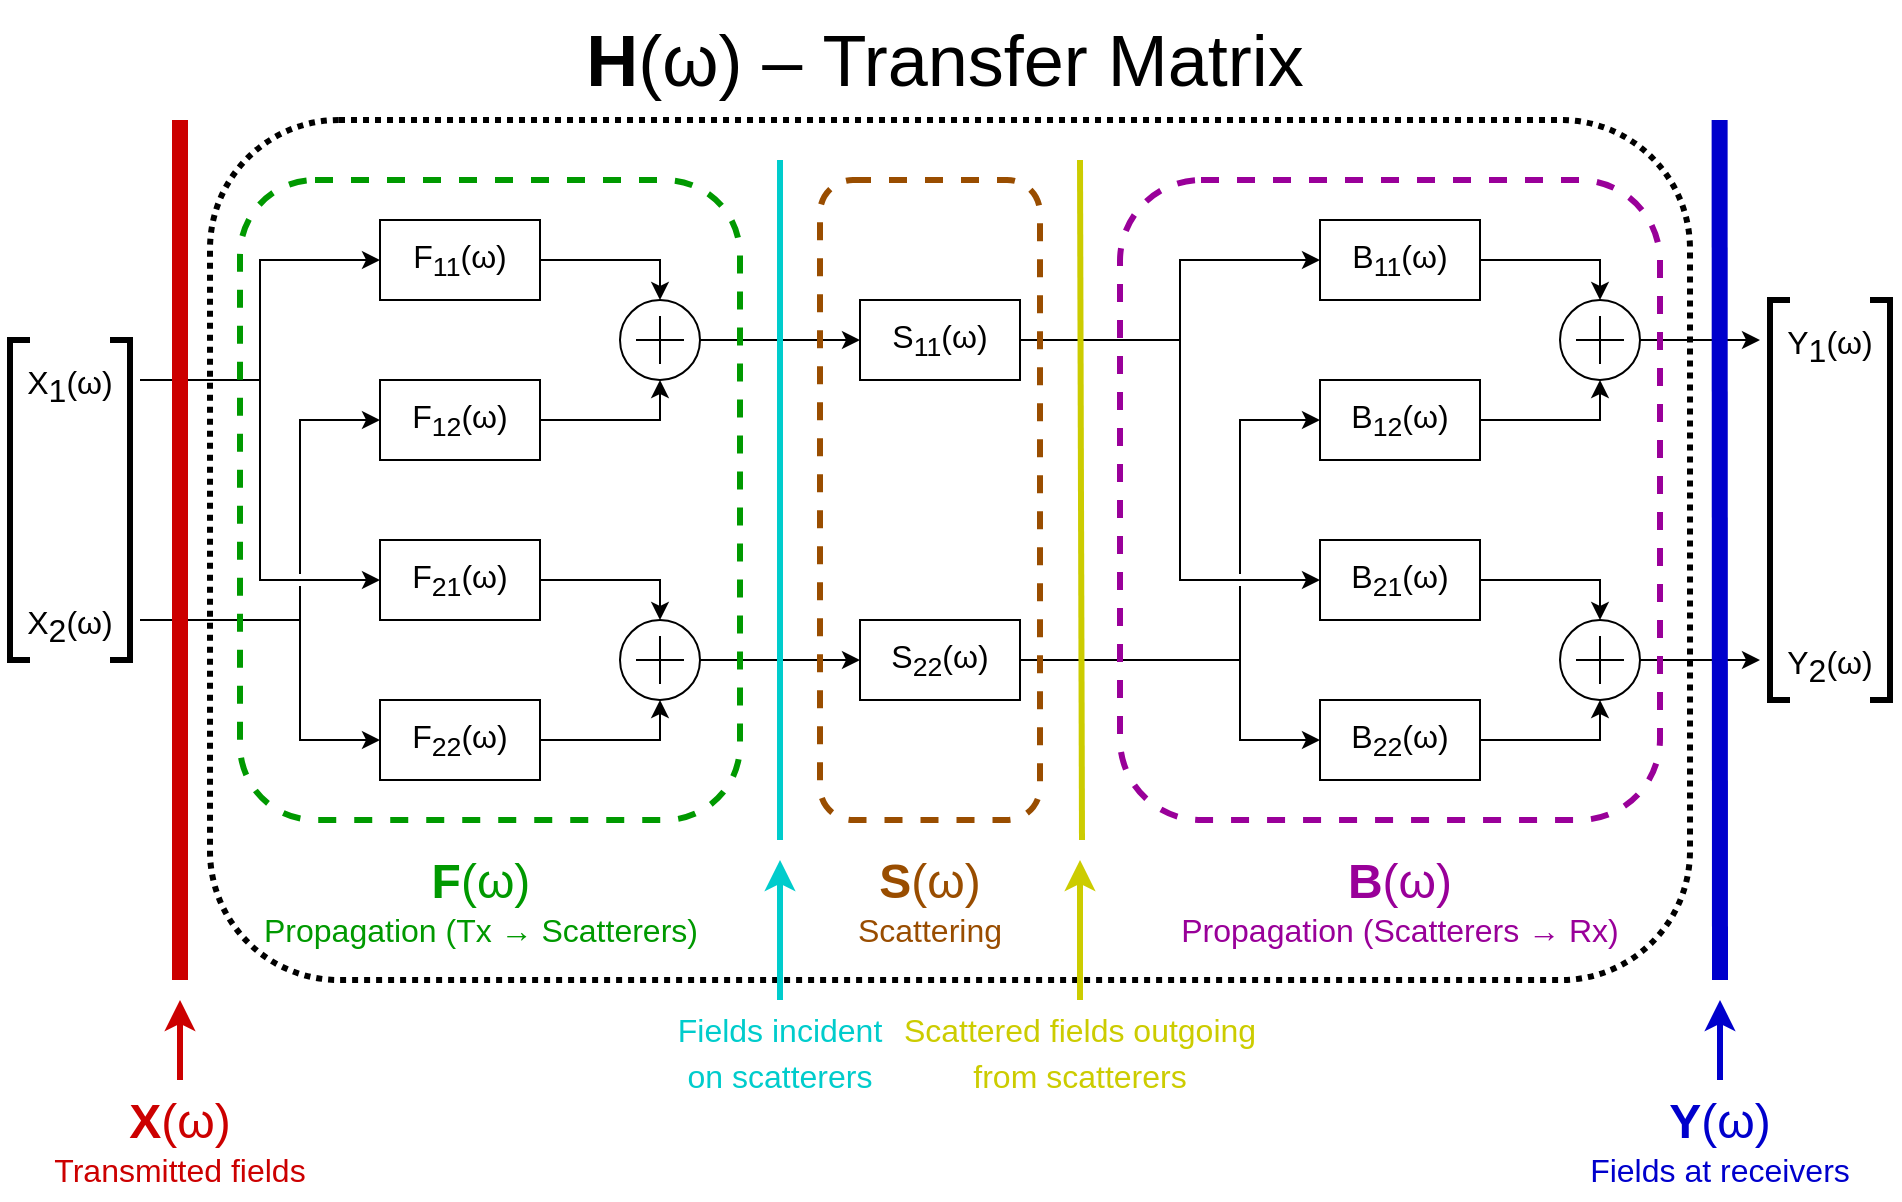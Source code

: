 <mxfile version="20.6.2" type="device"><diagram id="ZnjdiTFap3aIeP0J7Gk8" name="Page-1"><mxGraphModel dx="1422" dy="834" grid="1" gridSize="10" guides="1" tooltips="1" connect="1" arrows="1" fold="1" page="1" pageScale="1" pageWidth="1100" pageHeight="850" math="0" shadow="0"><root><mxCell id="0"/><mxCell id="1" parent="0"/><mxCell id="BRIzyJWFthtntjGK7LfI-43" value="" style="rounded=1;whiteSpace=wrap;html=1;strokeColor=#000000;strokeWidth=3;fontSize=20;fontColor=#000000;fillColor=none;dashed=1;dashPattern=1 1;" vertex="1" parent="1"><mxGeometry x="165" y="100" width="740" height="430" as="geometry"/></mxCell><mxCell id="BRIzyJWFthtntjGK7LfI-20" value="" style="rounded=0;whiteSpace=wrap;html=1;strokeColor=#000000;strokeWidth=3;fontSize=20;fontColor=#990099;fillColor=none;" vertex="1" parent="1"><mxGeometry x="65" y="210" width="60" height="160" as="geometry"/></mxCell><mxCell id="BRIzyJWFthtntjGK7LfI-21" value="" style="rounded=0;whiteSpace=wrap;html=1;strokeColor=none;strokeWidth=3;fontSize=20;fontColor=#990099;fillColor=default;" vertex="1" parent="1"><mxGeometry x="75" y="365" width="40" height="10" as="geometry"/></mxCell><mxCell id="OMHu_OgFFlA2HdPibu5e-20" style="rounded=0;orthogonalLoop=1;jettySize=auto;html=1;exitX=1;exitY=0.5;exitDx=0;exitDy=0;entryX=0;entryY=0.5;entryDx=0;entryDy=0;fontSize=16;edgeStyle=orthogonalEdgeStyle;jumpStyle=arc;" parent="1" source="OMHu_OgFFlA2HdPibu5e-3" target="OMHu_OgFFlA2HdPibu5e-9" edge="1"><mxGeometry relative="1" as="geometry"><Array as="points"><mxPoint x="130" y="230"/><mxPoint x="190" y="230"/><mxPoint x="190" y="170"/></Array></mxGeometry></mxCell><mxCell id="OMHu_OgFFlA2HdPibu5e-22" style="edgeStyle=orthogonalEdgeStyle;rounded=0;jumpStyle=arc;orthogonalLoop=1;jettySize=auto;html=1;exitX=1;exitY=0.5;exitDx=0;exitDy=0;entryX=0;entryY=0.5;entryDx=0;entryDy=0;fontSize=16;" parent="1" source="OMHu_OgFFlA2HdPibu5e-3" target="OMHu_OgFFlA2HdPibu5e-11" edge="1"><mxGeometry relative="1" as="geometry"><Array as="points"><mxPoint x="130" y="230"/><mxPoint x="190" y="230"/><mxPoint x="190" y="330"/></Array></mxGeometry></mxCell><mxCell id="OMHu_OgFFlA2HdPibu5e-3" value="X&lt;sub style=&quot;font-size: 16px;&quot;&gt;1&lt;/sub&gt;(ω)" style="text;html=1;strokeColor=none;fillColor=none;align=center;verticalAlign=top;whiteSpace=wrap;rounded=0;fontSize=16;" parent="1" vertex="1"><mxGeometry x="60" y="215" width="70" height="30" as="geometry"/></mxCell><mxCell id="OMHu_OgFFlA2HdPibu5e-15" style="edgeStyle=orthogonalEdgeStyle;rounded=0;orthogonalLoop=1;jettySize=auto;html=1;exitX=1;exitY=0.5;exitDx=0;exitDy=0;entryX=0;entryY=0.5;entryDx=0;entryDy=0;fontSize=16;jumpStyle=arc;" parent="1" source="OMHu_OgFFlA2HdPibu5e-4" target="OMHu_OgFFlA2HdPibu5e-12" edge="1"><mxGeometry relative="1" as="geometry"><Array as="points"><mxPoint x="130" y="350"/><mxPoint x="210" y="350"/><mxPoint x="210" y="410"/></Array></mxGeometry></mxCell><mxCell id="OMHu_OgFFlA2HdPibu5e-16" style="edgeStyle=orthogonalEdgeStyle;rounded=0;orthogonalLoop=1;jettySize=auto;html=1;exitX=1;exitY=0.5;exitDx=0;exitDy=0;entryX=0;entryY=0.5;entryDx=0;entryDy=0;fontSize=16;jumpStyle=gap;" parent="1" source="OMHu_OgFFlA2HdPibu5e-4" target="OMHu_OgFFlA2HdPibu5e-10" edge="1"><mxGeometry relative="1" as="geometry"><Array as="points"><mxPoint x="130" y="350"/><mxPoint x="210" y="350"/><mxPoint x="210" y="250"/></Array></mxGeometry></mxCell><mxCell id="OMHu_OgFFlA2HdPibu5e-4" value="X&lt;sub style=&quot;font-size: 16px&quot;&gt;2&lt;/sub&gt;(ω)" style="text;html=1;strokeColor=none;fillColor=none;align=center;verticalAlign=top;whiteSpace=wrap;rounded=0;fontSize=16;" parent="1" vertex="1"><mxGeometry x="60" y="335" width="70" height="30" as="geometry"/></mxCell><mxCell id="OMHu_OgFFlA2HdPibu5e-9" value="F&lt;sub&gt;11&lt;/sub&gt;(ω)" style="rounded=0;whiteSpace=wrap;html=1;fontSize=16;align=center;rotation=0;" parent="1" vertex="1"><mxGeometry x="250" y="150" width="80" height="40" as="geometry"/></mxCell><mxCell id="OMHu_OgFFlA2HdPibu5e-10" value="F&lt;sub&gt;12&lt;/sub&gt;(ω)" style="rounded=0;whiteSpace=wrap;html=1;fontSize=16;align=center;rotation=0;" parent="1" vertex="1"><mxGeometry x="250" y="230" width="80" height="40" as="geometry"/></mxCell><mxCell id="OMHu_OgFFlA2HdPibu5e-24" style="edgeStyle=orthogonalEdgeStyle;rounded=0;jumpStyle=gap;orthogonalLoop=1;jettySize=auto;html=1;exitX=1;exitY=0.5;exitDx=0;exitDy=0;entryX=0.5;entryY=0;entryDx=0;entryDy=0;entryPerimeter=0;fontSize=16;" parent="1" source="OMHu_OgFFlA2HdPibu5e-11" target="OMHu_OgFFlA2HdPibu5e-23" edge="1"><mxGeometry relative="1" as="geometry"/></mxCell><mxCell id="OMHu_OgFFlA2HdPibu5e-11" value="F&lt;sub&gt;21&lt;/sub&gt;(ω)" style="rounded=0;whiteSpace=wrap;html=1;fontSize=16;align=center;rotation=0;" parent="1" vertex="1"><mxGeometry x="250" y="310" width="80" height="40" as="geometry"/></mxCell><mxCell id="OMHu_OgFFlA2HdPibu5e-25" style="edgeStyle=orthogonalEdgeStyle;rounded=0;jumpStyle=gap;orthogonalLoop=1;jettySize=auto;html=1;exitX=1;exitY=0.5;exitDx=0;exitDy=0;entryX=0.5;entryY=1;entryDx=0;entryDy=0;entryPerimeter=0;fontSize=16;" parent="1" source="OMHu_OgFFlA2HdPibu5e-12" target="OMHu_OgFFlA2HdPibu5e-23" edge="1"><mxGeometry relative="1" as="geometry"/></mxCell><mxCell id="OMHu_OgFFlA2HdPibu5e-12" value="F&lt;sub&gt;22&lt;/sub&gt;(ω)" style="rounded=0;whiteSpace=wrap;html=1;fontSize=16;align=center;rotation=0;" parent="1" vertex="1"><mxGeometry x="250" y="390" width="80" height="40" as="geometry"/></mxCell><mxCell id="OMHu_OgFFlA2HdPibu5e-36" value="" style="edgeStyle=orthogonalEdgeStyle;rounded=0;jumpStyle=gap;orthogonalLoop=1;jettySize=auto;html=1;exitX=1;exitY=0.5;exitDx=0;exitDy=0;exitPerimeter=0;entryX=0;entryY=0.5;entryDx=0;entryDy=0;fontSize=16;verticalAlign=bottom;" parent="1" source="OMHu_OgFFlA2HdPibu5e-23" target="OMHu_OgFFlA2HdPibu5e-35" edge="1"><mxGeometry relative="1" as="geometry"/></mxCell><mxCell id="OMHu_OgFFlA2HdPibu5e-23" value="" style="verticalLabelPosition=bottom;shadow=0;dashed=0;align=center;html=1;verticalAlign=top;shape=mxgraph.electrical.abstract.summation_point;fontSize=16;" parent="1" vertex="1"><mxGeometry x="370" y="350" width="40" height="40" as="geometry"/></mxCell><mxCell id="OMHu_OgFFlA2HdPibu5e-27" style="edgeStyle=orthogonalEdgeStyle;rounded=0;jumpStyle=gap;orthogonalLoop=1;jettySize=auto;html=1;exitX=1;exitY=0.5;exitDx=0;exitDy=0;entryX=0.5;entryY=0;entryDx=0;entryDy=0;entryPerimeter=0;fontSize=16;" parent="1" source="OMHu_OgFFlA2HdPibu5e-9" target="OMHu_OgFFlA2HdPibu5e-29" edge="1"><mxGeometry relative="1" as="geometry"><mxPoint x="340" y="170" as="sourcePoint"/></mxGeometry></mxCell><mxCell id="OMHu_OgFFlA2HdPibu5e-28" style="edgeStyle=orthogonalEdgeStyle;rounded=0;jumpStyle=gap;orthogonalLoop=1;jettySize=auto;html=1;exitX=1;exitY=0.5;exitDx=0;exitDy=0;entryX=0.5;entryY=1;entryDx=0;entryDy=0;entryPerimeter=0;fontSize=16;" parent="1" source="OMHu_OgFFlA2HdPibu5e-10" target="OMHu_OgFFlA2HdPibu5e-29" edge="1"><mxGeometry relative="1" as="geometry"><mxPoint x="340" y="250" as="sourcePoint"/></mxGeometry></mxCell><mxCell id="OMHu_OgFFlA2HdPibu5e-33" value="" style="edgeStyle=orthogonalEdgeStyle;rounded=0;jumpStyle=gap;orthogonalLoop=1;jettySize=auto;html=1;exitX=1;exitY=0.5;exitDx=0;exitDy=0;exitPerimeter=0;entryX=0;entryY=0.5;entryDx=0;entryDy=0;fontSize=16;verticalAlign=bottom;" parent="1" source="OMHu_OgFFlA2HdPibu5e-29" target="OMHu_OgFFlA2HdPibu5e-34" edge="1"><mxGeometry x="0.25" y="40" relative="1" as="geometry"><mxPoint x="490" y="210" as="targetPoint"/><mxPoint as="offset"/></mxGeometry></mxCell><mxCell id="OMHu_OgFFlA2HdPibu5e-29" value="" style="verticalLabelPosition=bottom;shadow=0;dashed=0;align=center;html=1;verticalAlign=top;shape=mxgraph.electrical.abstract.summation_point;fontSize=16;" parent="1" vertex="1"><mxGeometry x="370" y="190" width="40" height="40" as="geometry"/></mxCell><mxCell id="OMHu_OgFFlA2HdPibu5e-41" style="edgeStyle=orthogonalEdgeStyle;rounded=0;jumpStyle=gap;orthogonalLoop=1;jettySize=auto;html=1;exitX=1;exitY=0.5;exitDx=0;exitDy=0;entryX=0;entryY=0.5;entryDx=0;entryDy=0;fontSize=16;" parent="1" target="OMHu_OgFFlA2HdPibu5e-37" edge="1"><mxGeometry relative="1" as="geometry"><mxPoint x="600" y="210" as="sourcePoint"/><Array as="points"><mxPoint x="650" y="210"/><mxPoint x="650" y="170"/></Array></mxGeometry></mxCell><mxCell id="OMHu_OgFFlA2HdPibu5e-42" style="edgeStyle=orthogonalEdgeStyle;rounded=0;jumpStyle=gap;orthogonalLoop=1;jettySize=auto;html=1;exitX=1;exitY=0.5;exitDx=0;exitDy=0;entryX=0;entryY=0.5;entryDx=0;entryDy=0;fontSize=16;" parent="1" source="OMHu_OgFFlA2HdPibu5e-34" target="OMHu_OgFFlA2HdPibu5e-39" edge="1"><mxGeometry relative="1" as="geometry"><mxPoint x="600" y="210" as="sourcePoint"/><Array as="points"><mxPoint x="650" y="210"/><mxPoint x="650" y="330"/></Array></mxGeometry></mxCell><mxCell id="OMHu_OgFFlA2HdPibu5e-34" value="S&lt;sub&gt;11&lt;/sub&gt;(ω)" style="rounded=0;whiteSpace=wrap;html=1;fontSize=16;align=center;rotation=0;" parent="1" vertex="1"><mxGeometry x="490" y="190" width="80" height="40" as="geometry"/></mxCell><mxCell id="OMHu_OgFFlA2HdPibu5e-43" style="edgeStyle=orthogonalEdgeStyle;rounded=0;jumpStyle=gap;orthogonalLoop=1;jettySize=auto;html=1;exitX=1;exitY=0.5;exitDx=0;exitDy=0;entryX=0;entryY=0.5;entryDx=0;entryDy=0;fontSize=16;" parent="1" target="OMHu_OgFFlA2HdPibu5e-38" edge="1"><mxGeometry relative="1" as="geometry"><mxPoint x="600" y="370" as="sourcePoint"/><Array as="points"><mxPoint x="680" y="370"/><mxPoint x="680" y="250"/></Array></mxGeometry></mxCell><mxCell id="OMHu_OgFFlA2HdPibu5e-44" style="edgeStyle=orthogonalEdgeStyle;rounded=0;jumpStyle=gap;orthogonalLoop=1;jettySize=auto;html=1;exitX=1;exitY=0.5;exitDx=0;exitDy=0;entryX=0;entryY=0.5;entryDx=0;entryDy=0;fontSize=16;" parent="1" source="OMHu_OgFFlA2HdPibu5e-35" target="OMHu_OgFFlA2HdPibu5e-40" edge="1"><mxGeometry relative="1" as="geometry"><mxPoint x="600" y="370" as="sourcePoint"/><Array as="points"><mxPoint x="680" y="370"/><mxPoint x="680" y="410"/></Array></mxGeometry></mxCell><mxCell id="OMHu_OgFFlA2HdPibu5e-35" value="S&lt;sub&gt;22&lt;/sub&gt;(ω)" style="rounded=0;whiteSpace=wrap;html=1;fontSize=16;align=center;rotation=0;" parent="1" vertex="1"><mxGeometry x="490" y="350" width="80" height="40" as="geometry"/></mxCell><mxCell id="OMHu_OgFFlA2HdPibu5e-47" style="edgeStyle=orthogonalEdgeStyle;rounded=0;jumpStyle=gap;orthogonalLoop=1;jettySize=auto;html=1;exitX=1;exitY=0.5;exitDx=0;exitDy=0;entryX=0.5;entryY=0;entryDx=0;entryDy=0;entryPerimeter=0;fontSize=16;" parent="1" source="OMHu_OgFFlA2HdPibu5e-37" target="OMHu_OgFFlA2HdPibu5e-45" edge="1"><mxGeometry relative="1" as="geometry"/></mxCell><mxCell id="OMHu_OgFFlA2HdPibu5e-37" value="B&lt;sub&gt;11&lt;/sub&gt;(ω)" style="rounded=0;whiteSpace=wrap;html=1;fontSize=16;align=center;rotation=0;" parent="1" vertex="1"><mxGeometry x="720" y="150" width="80" height="40" as="geometry"/></mxCell><mxCell id="OMHu_OgFFlA2HdPibu5e-46" style="edgeStyle=orthogonalEdgeStyle;rounded=0;jumpStyle=gap;orthogonalLoop=1;jettySize=auto;html=1;exitX=1;exitY=0.5;exitDx=0;exitDy=0;entryX=0.5;entryY=1;entryDx=0;entryDy=0;entryPerimeter=0;fontSize=16;" parent="1" source="OMHu_OgFFlA2HdPibu5e-38" target="OMHu_OgFFlA2HdPibu5e-45" edge="1"><mxGeometry relative="1" as="geometry"/></mxCell><mxCell id="OMHu_OgFFlA2HdPibu5e-38" value="B&lt;sub&gt;12&lt;/sub&gt;(ω)" style="rounded=0;whiteSpace=wrap;html=1;fontSize=16;align=center;rotation=0;" parent="1" vertex="1"><mxGeometry x="720" y="230" width="80" height="40" as="geometry"/></mxCell><mxCell id="OMHu_OgFFlA2HdPibu5e-50" style="edgeStyle=orthogonalEdgeStyle;rounded=0;jumpStyle=gap;orthogonalLoop=1;jettySize=auto;html=1;exitX=1;exitY=0.5;exitDx=0;exitDy=0;entryX=0.5;entryY=0;entryDx=0;entryDy=0;entryPerimeter=0;fontSize=16;" parent="1" source="OMHu_OgFFlA2HdPibu5e-39" target="OMHu_OgFFlA2HdPibu5e-48" edge="1"><mxGeometry relative="1" as="geometry"/></mxCell><mxCell id="OMHu_OgFFlA2HdPibu5e-39" value="B&lt;sub&gt;21&lt;/sub&gt;(ω)" style="rounded=0;whiteSpace=wrap;html=1;fontSize=16;align=center;rotation=0;" parent="1" vertex="1"><mxGeometry x="720" y="310" width="80" height="40" as="geometry"/></mxCell><mxCell id="OMHu_OgFFlA2HdPibu5e-49" style="edgeStyle=orthogonalEdgeStyle;rounded=0;jumpStyle=gap;orthogonalLoop=1;jettySize=auto;html=1;exitX=1;exitY=0.5;exitDx=0;exitDy=0;entryX=0.5;entryY=1;entryDx=0;entryDy=0;entryPerimeter=0;fontSize=16;" parent="1" source="OMHu_OgFFlA2HdPibu5e-40" target="OMHu_OgFFlA2HdPibu5e-48" edge="1"><mxGeometry relative="1" as="geometry"/></mxCell><mxCell id="OMHu_OgFFlA2HdPibu5e-40" value="B&lt;sub&gt;22&lt;/sub&gt;(ω)" style="rounded=0;whiteSpace=wrap;html=1;fontSize=16;align=center;rotation=0;" parent="1" vertex="1"><mxGeometry x="720" y="390" width="80" height="40" as="geometry"/></mxCell><mxCell id="OMHu_OgFFlA2HdPibu5e-52" style="edgeStyle=orthogonalEdgeStyle;rounded=0;jumpStyle=gap;orthogonalLoop=1;jettySize=auto;html=1;exitX=1;exitY=0.5;exitDx=0;exitDy=0;exitPerimeter=0;entryX=0;entryY=0.5;entryDx=0;entryDy=0;fontSize=16;" parent="1" source="OMHu_OgFFlA2HdPibu5e-45" target="BRIzyJWFthtntjGK7LfI-25" edge="1"><mxGeometry relative="1" as="geometry"><mxPoint x="930" y="210" as="targetPoint"/></mxGeometry></mxCell><mxCell id="OMHu_OgFFlA2HdPibu5e-45" value="" style="verticalLabelPosition=bottom;shadow=0;dashed=0;align=center;html=1;verticalAlign=top;shape=mxgraph.electrical.abstract.summation_point;fontSize=16;" parent="1" vertex="1"><mxGeometry x="840" y="190" width="40" height="40" as="geometry"/></mxCell><mxCell id="OMHu_OgFFlA2HdPibu5e-56" style="edgeStyle=orthogonalEdgeStyle;rounded=0;jumpStyle=gap;orthogonalLoop=1;jettySize=auto;html=1;exitX=1;exitY=0.5;exitDx=0;exitDy=0;exitPerimeter=0;entryX=0;entryY=0.5;entryDx=0;entryDy=0;fontSize=16;" parent="1" source="OMHu_OgFFlA2HdPibu5e-48" target="BRIzyJWFthtntjGK7LfI-26" edge="1"><mxGeometry relative="1" as="geometry"><mxPoint x="930" y="370" as="targetPoint"/></mxGeometry></mxCell><mxCell id="OMHu_OgFFlA2HdPibu5e-48" value="" style="verticalLabelPosition=bottom;shadow=0;dashed=0;align=center;html=1;verticalAlign=top;shape=mxgraph.electrical.abstract.summation_point;fontSize=16;" parent="1" vertex="1"><mxGeometry x="840" y="350" width="40" height="40" as="geometry"/></mxCell><mxCell id="BRIzyJWFthtntjGK7LfI-6" value="" style="rounded=1;whiteSpace=wrap;html=1;fillColor=none;strokeColor=#009900;strokeWidth=3;dashed=1;" vertex="1" parent="1"><mxGeometry x="180" y="130" width="250" height="320" as="geometry"/></mxCell><mxCell id="BRIzyJWFthtntjGK7LfI-9" value="" style="rounded=1;whiteSpace=wrap;html=1;fillColor=none;strokeColor=#990099;strokeWidth=3;dashed=1;" vertex="1" parent="1"><mxGeometry x="620" y="130" width="270" height="320" as="geometry"/></mxCell><mxCell id="BRIzyJWFthtntjGK7LfI-10" value="" style="rounded=1;whiteSpace=wrap;html=1;fillColor=none;strokeColor=#994d00;strokeWidth=3;dashed=1;" vertex="1" parent="1"><mxGeometry x="470" y="130" width="110" height="320" as="geometry"/></mxCell><mxCell id="BRIzyJWFthtntjGK7LfI-12" value="" style="endArrow=none;html=1;rounded=0;strokeWidth=3;strokeColor=#00cccc;" edge="1" parent="1"><mxGeometry width="50" height="50" relative="1" as="geometry"><mxPoint x="450" y="460" as="sourcePoint"/><mxPoint x="450" y="120" as="targetPoint"/></mxGeometry></mxCell><mxCell id="BRIzyJWFthtntjGK7LfI-13" value="" style="endArrow=none;html=1;rounded=0;strokeWidth=8;strokeColor=#0000cc;" edge="1" parent="1"><mxGeometry width="50" height="50" relative="1" as="geometry"><mxPoint x="920" y="530" as="sourcePoint"/><mxPoint x="919.8" y="100" as="targetPoint"/></mxGeometry></mxCell><mxCell id="BRIzyJWFthtntjGK7LfI-14" value="" style="endArrow=none;html=1;rounded=0;strokeWidth=3;strokeColor=#cccc00;" edge="1" parent="1"><mxGeometry width="50" height="50" relative="1" as="geometry"><mxPoint x="601" y="460" as="sourcePoint"/><mxPoint x="600" y="120" as="targetPoint"/></mxGeometry></mxCell><mxCell id="BRIzyJWFthtntjGK7LfI-15" value="" style="endArrow=none;html=1;rounded=0;strokeWidth=8;strokeColor=#CC0000;" edge="1" parent="1"><mxGeometry width="50" height="50" relative="1" as="geometry"><mxPoint x="150" y="530" as="sourcePoint"/><mxPoint x="150" y="100" as="targetPoint"/></mxGeometry></mxCell><mxCell id="BRIzyJWFthtntjGK7LfI-16" value="&lt;div style=&quot;text-align: center; font-size: 24px;&quot;&gt;&lt;font color=&quot;#009900&quot;&gt;&lt;span style=&quot;&quot;&gt;&lt;b&gt;F&lt;/b&gt;&lt;/span&gt;&lt;span style=&quot;&quot;&gt;(ω)&lt;/span&gt;&lt;/font&gt;&lt;/div&gt;&lt;span style=&quot;font-family: Helvetica; font-size: 16px; font-style: normal; font-variant-ligatures: normal; font-variant-caps: normal; font-weight: 400; letter-spacing: normal; orphans: 2; text-indent: 0px; text-transform: none; widows: 2; word-spacing: 0px; -webkit-text-stroke-width: 0px; background-color: rgb(248, 249, 250); text-decoration-thickness: initial; text-decoration-style: initial; text-decoration-color: initial; float: none; display: inline !important;&quot;&gt;&lt;div style=&quot;text-align: center;&quot;&gt;&lt;font color=&quot;#009900&quot;&gt;Propagation (Tx → Scatterers)&lt;/font&gt;&lt;/div&gt;&lt;/span&gt;" style="text;whiteSpace=wrap;html=1;" vertex="1" parent="1"><mxGeometry x="190" y="460" width="220" height="60" as="geometry"/></mxCell><mxCell id="BRIzyJWFthtntjGK7LfI-17" value="&lt;div style=&quot;font-size: 24px;&quot;&gt;&lt;font color=&quot;#994d00&quot;&gt;&lt;span style=&quot;&quot;&gt;&lt;b&gt;S&lt;/b&gt;&lt;/span&gt;&lt;span style=&quot;&quot;&gt;(ω)&lt;/span&gt;&lt;/font&gt;&lt;/div&gt;&lt;span style=&quot;font-family: Helvetica; font-size: 16px; font-style: normal; font-variant-ligatures: normal; font-variant-caps: normal; font-weight: 400; letter-spacing: normal; orphans: 2; text-indent: 0px; text-transform: none; widows: 2; word-spacing: 0px; -webkit-text-stroke-width: 0px; background-color: rgb(248, 249, 250); text-decoration-thickness: initial; text-decoration-style: initial; text-decoration-color: initial; float: none; display: inline !important;&quot;&gt;&lt;div style=&quot;&quot;&gt;&lt;font color=&quot;#994d00&quot;&gt;Scattering&lt;/font&gt;&lt;/div&gt;&lt;/span&gt;" style="text;whiteSpace=wrap;html=1;align=center;" vertex="1" parent="1"><mxGeometry x="485" y="460" width="80" height="60" as="geometry"/></mxCell><mxCell id="BRIzyJWFthtntjGK7LfI-19" value="&lt;div style=&quot;font-size: 24px;&quot;&gt;&lt;font color=&quot;#990099&quot;&gt;&lt;b&gt;B&lt;/b&gt;(ω)&lt;/font&gt;&lt;/div&gt;&lt;span style=&quot;font-family: Helvetica; font-size: 16px; font-style: normal; font-variant-ligatures: normal; font-variant-caps: normal; font-weight: 400; letter-spacing: normal; orphans: 2; text-indent: 0px; text-transform: none; widows: 2; word-spacing: 0px; -webkit-text-stroke-width: 0px; background-color: rgb(248, 249, 250); text-decoration-thickness: initial; text-decoration-style: initial; text-decoration-color: initial; float: none; display: inline !important;&quot;&gt;&lt;div style=&quot;&quot;&gt;&lt;font color=&quot;#990099&quot;&gt;Propagation (Scatterers → Rx)&lt;/font&gt;&lt;/div&gt;&lt;/span&gt;" style="text;whiteSpace=wrap;html=1;align=center;" vertex="1" parent="1"><mxGeometry x="645" y="460" width="230" height="60" as="geometry"/></mxCell><mxCell id="BRIzyJWFthtntjGK7LfI-23" value="" style="rounded=0;whiteSpace=wrap;html=1;strokeColor=#000000;strokeWidth=3;fontSize=20;fontColor=#990099;fillColor=none;" vertex="1" parent="1"><mxGeometry x="945" y="190" width="60" height="200" as="geometry"/></mxCell><mxCell id="BRIzyJWFthtntjGK7LfI-25" value="Y&lt;sub style=&quot;font-size: 16px;&quot;&gt;1&lt;/sub&gt;(ω)" style="text;html=1;strokeColor=none;fillColor=none;align=center;verticalAlign=top;whiteSpace=wrap;rounded=0;fontSize=16;" vertex="1" parent="1"><mxGeometry x="940" y="195" width="70" height="30" as="geometry"/></mxCell><mxCell id="BRIzyJWFthtntjGK7LfI-26" value="Y&lt;sub style=&quot;font-size: 16px&quot;&gt;2&lt;/sub&gt;(ω)" style="text;html=1;strokeColor=none;fillColor=none;align=center;verticalAlign=top;whiteSpace=wrap;rounded=0;fontSize=16;" vertex="1" parent="1"><mxGeometry x="940" y="355" width="70" height="30" as="geometry"/></mxCell><mxCell id="BRIzyJWFthtntjGK7LfI-27" value="" style="endArrow=classic;html=1;rounded=0;strokeColor=#cccc00;strokeWidth=3;fontSize=20;fontColor=#990099;" edge="1" parent="1"><mxGeometry width="50" height="50" relative="1" as="geometry"><mxPoint x="600" y="540" as="sourcePoint"/><mxPoint x="600" y="470" as="targetPoint"/></mxGeometry></mxCell><mxCell id="BRIzyJWFthtntjGK7LfI-28" value="" style="endArrow=classic;html=1;rounded=0;strokeColor=#00cccc;strokeWidth=3;fontSize=20;fontColor=#990099;" edge="1" parent="1"><mxGeometry width="50" height="50" relative="1" as="geometry"><mxPoint x="450" y="540" as="sourcePoint"/><mxPoint x="450" y="470" as="targetPoint"/></mxGeometry></mxCell><mxCell id="BRIzyJWFthtntjGK7LfI-29" value="" style="endArrow=classic;html=1;rounded=0;strokeColor=#cc0000;strokeWidth=3;fontSize=20;fontColor=#990099;" edge="1" parent="1" source="BRIzyJWFthtntjGK7LfI-31"><mxGeometry width="50" height="50" relative="1" as="geometry"><mxPoint x="150" y="560" as="sourcePoint"/><mxPoint x="150" y="540" as="targetPoint"/></mxGeometry></mxCell><mxCell id="BRIzyJWFthtntjGK7LfI-30" value="" style="endArrow=classic;html=1;rounded=0;strokeColor=#0000cc;strokeWidth=3;fontSize=20;fontColor=#990099;exitX=0.5;exitY=0;exitDx=0;exitDy=0;" edge="1" parent="1" source="BRIzyJWFthtntjGK7LfI-34"><mxGeometry width="50" height="50" relative="1" as="geometry"><mxPoint x="920" y="560" as="sourcePoint"/><mxPoint x="920" y="540" as="targetPoint"/></mxGeometry></mxCell><mxCell id="BRIzyJWFthtntjGK7LfI-31" value="&lt;div style=&quot;font-size: 24px;&quot;&gt;&lt;font color=&quot;#cc0000&quot;&gt;&lt;b style=&quot;&quot;&gt;X&lt;/b&gt;(ω)&lt;/font&gt;&lt;/div&gt;&lt;span style=&quot;font-family: Helvetica; font-size: 16px; font-style: normal; font-variant-ligatures: normal; font-variant-caps: normal; font-weight: 400; letter-spacing: normal; orphans: 2; text-indent: 0px; text-transform: none; widows: 2; word-spacing: 0px; -webkit-text-stroke-width: 0px; background-color: rgb(248, 249, 250); text-decoration-thickness: initial; text-decoration-style: initial; text-decoration-color: initial; float: none; display: inline !important;&quot;&gt;&lt;div style=&quot;&quot;&gt;&lt;font color=&quot;#cc0000&quot;&gt;Transmitted fields&lt;/font&gt;&lt;/div&gt;&lt;/span&gt;" style="text;whiteSpace=wrap;html=1;align=center;" vertex="1" parent="1"><mxGeometry x="80" y="580" width="140" height="60" as="geometry"/></mxCell><mxCell id="BRIzyJWFthtntjGK7LfI-32" value="&lt;p style=&quot;line-height: 100%;&quot;&gt;&lt;/p&gt;&lt;div style=&quot;font-size: 24px; line-height: 80%;&quot;&gt;&lt;span style=&quot;color: rgb(0, 204, 204); font-size: 16px;&quot;&gt;Fields incident&lt;/span&gt;&lt;/div&gt;&lt;div style=&quot;font-size: 24px; line-height: 80%;&quot;&gt;&lt;span style=&quot;color: rgb(0, 204, 204); font-size: 16px;&quot;&gt;on scatterers&lt;/span&gt;&lt;br&gt;&lt;/div&gt;&lt;p&gt;&lt;/p&gt;" style="text;whiteSpace=wrap;html=1;align=center;verticalAlign=middle;" vertex="1" parent="1"><mxGeometry x="380" y="540" width="140" height="50" as="geometry"/></mxCell><mxCell id="BRIzyJWFthtntjGK7LfI-33" value="&lt;p style=&quot;line-height: 100%;&quot;&gt;&lt;/p&gt;&lt;div style=&quot;font-size: 24px; line-height: 80%;&quot;&gt;&lt;span style=&quot;font-size: 16px;&quot;&gt;Scattered fields outgoing&lt;/span&gt;&lt;/div&gt;&lt;div style=&quot;font-size: 24px; line-height: 80%;&quot;&gt;&lt;span style=&quot;font-size: 16px;&quot;&gt;from scatterers&lt;/span&gt;&lt;br&gt;&lt;/div&gt;&lt;p&gt;&lt;/p&gt;" style="text;whiteSpace=wrap;html=1;align=center;verticalAlign=middle;fontColor=#CCCC00;" vertex="1" parent="1"><mxGeometry x="510" y="540" width="180" height="50" as="geometry"/></mxCell><mxCell id="BRIzyJWFthtntjGK7LfI-34" value="&lt;div style=&quot;font-size: 24px;&quot;&gt;&lt;font&gt;&lt;b&gt;Y&lt;/b&gt;(ω)&lt;/font&gt;&lt;/div&gt;&lt;span style=&quot;font-family: Helvetica; font-size: 16px; font-style: normal; font-variant-ligatures: normal; font-variant-caps: normal; font-weight: 400; letter-spacing: normal; orphans: 2; text-indent: 0px; text-transform: none; widows: 2; word-spacing: 0px; -webkit-text-stroke-width: 0px; background-color: rgb(248, 249, 250); text-decoration-thickness: initial; text-decoration-style: initial; text-decoration-color: initial; float: none; display: inline !important;&quot;&gt;&lt;div style=&quot;&quot;&gt;&lt;font&gt;Fields at receivers&lt;/font&gt;&lt;/div&gt;&lt;/span&gt;" style="text;whiteSpace=wrap;html=1;align=center;fontColor=#0000CC;" vertex="1" parent="1"><mxGeometry x="850" y="580" width="140" height="60" as="geometry"/></mxCell><mxCell id="BRIzyJWFthtntjGK7LfI-36" value="" style="rounded=0;whiteSpace=wrap;html=1;strokeColor=none;strokeWidth=3;fontSize=20;fontColor=#990099;fillColor=default;" vertex="1" parent="1"><mxGeometry x="75" y="205" width="40" height="10" as="geometry"/></mxCell><mxCell id="BRIzyJWFthtntjGK7LfI-37" value="" style="rounded=0;whiteSpace=wrap;html=1;strokeColor=none;strokeWidth=3;fontSize=20;fontColor=#990099;fillColor=default;" vertex="1" parent="1"><mxGeometry x="955" y="385" width="40" height="10" as="geometry"/></mxCell><mxCell id="BRIzyJWFthtntjGK7LfI-38" value="" style="rounded=0;whiteSpace=wrap;html=1;strokeColor=none;strokeWidth=3;fontSize=20;fontColor=#990099;fillColor=default;" vertex="1" parent="1"><mxGeometry x="955" y="185" width="40" height="10" as="geometry"/></mxCell><mxCell id="BRIzyJWFthtntjGK7LfI-44" value="&lt;div style=&quot;font-size: 36px;&quot;&gt;&lt;font style=&quot;font-size: 36px;&quot;&gt;&lt;b style=&quot;&quot;&gt;H&lt;/b&gt;(ω) –&amp;nbsp;&lt;/font&gt;Transfer Matrix&lt;/div&gt;" style="text;whiteSpace=wrap;html=1;align=center;verticalAlign=middle;" vertex="1" parent="1"><mxGeometry x="160" y="40" width="745" height="60" as="geometry"/></mxCell></root></mxGraphModel></diagram></mxfile>
